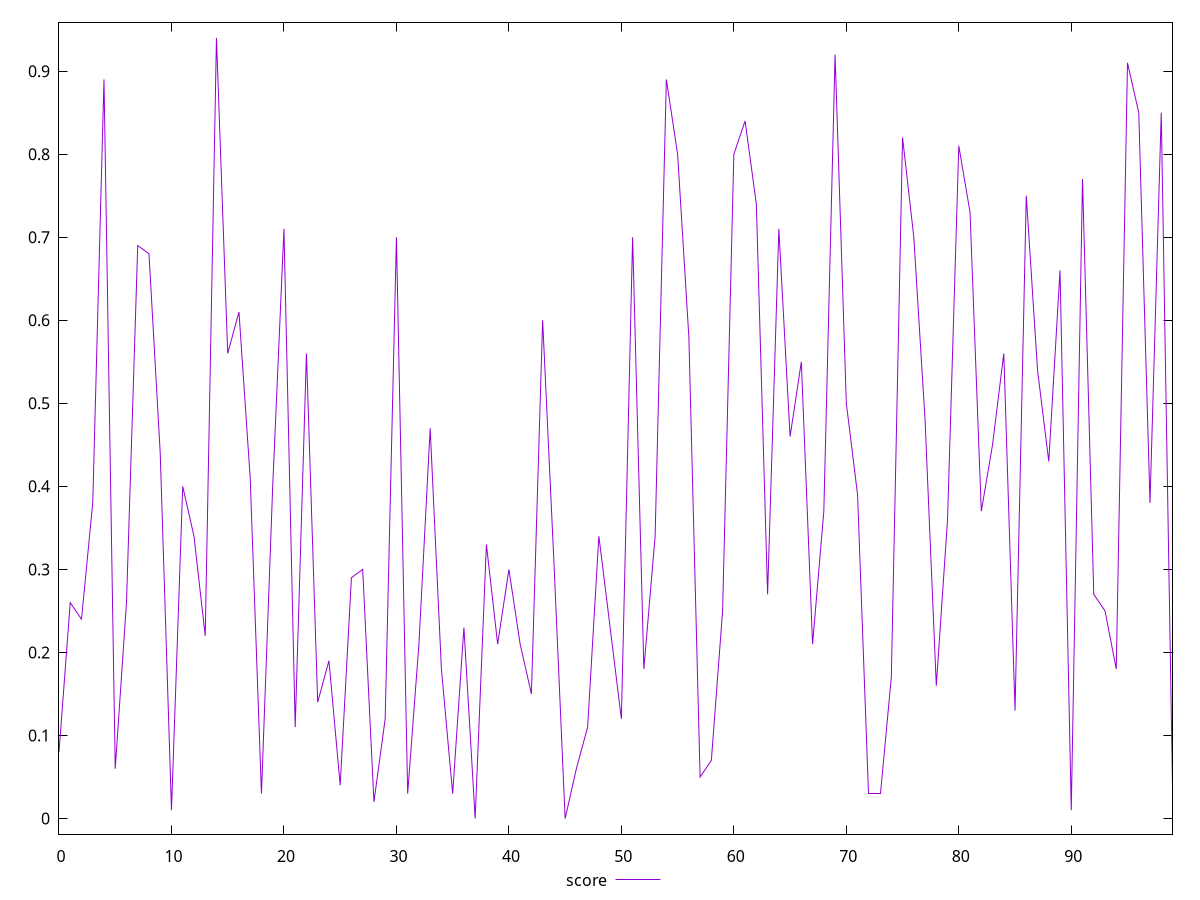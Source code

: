 reset

$score <<EOF
0 0.08
1 0.26
2 0.24
3 0.38
4 0.89
5 0.06
6 0.26
7 0.69
8 0.68
9 0.44
10 0.01
11 0.4
12 0.34
13 0.22
14 0.94
15 0.56
16 0.61
17 0.41
18 0.03
19 0.4
20 0.71
21 0.11
22 0.56
23 0.14
24 0.19
25 0.04
26 0.29
27 0.3
28 0.02
29 0.12
30 0.7
31 0.03
32 0.21
33 0.47
34 0.18
35 0.03
36 0.23
37 0
38 0.33
39 0.21
40 0.3
41 0.21
42 0.15
43 0.6
44 0.31
45 0
46 0.06
47 0.11
48 0.34
49 0.23
50 0.12
51 0.7
52 0.18
53 0.34
54 0.89
55 0.8
56 0.58
57 0.05
58 0.07
59 0.25
60 0.8
61 0.84
62 0.74
63 0.27
64 0.71
65 0.46
66 0.55
67 0.21
68 0.37
69 0.92
70 0.5
71 0.39
72 0.03
73 0.03
74 0.17
75 0.82
76 0.7
77 0.48
78 0.16
79 0.36
80 0.81
81 0.73
82 0.37
83 0.45
84 0.56
85 0.13
86 0.75
87 0.54
88 0.43
89 0.66
90 0.01
91 0.77
92 0.27
93 0.25
94 0.18
95 0.91
96 0.85
97 0.38
98 0.85
99 0.04
EOF

set key outside below
set xrange [0:99]
set yrange [-0.0188:0.9588]
set trange [-0.0188:0.9588]
set terminal svg size 640, 500 enhanced background rgb 'white'
set output "report_00015_2021-02-09T16-11-33.973Z/max-potential-fid/samples/pages+cached+noadtech+nomedia+nocss/score/values.svg"

plot $score title "score" with line

reset
